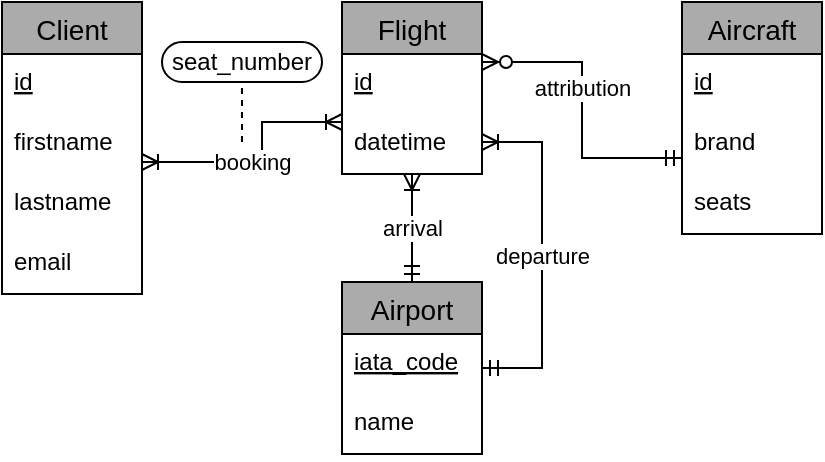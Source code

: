 <mxfile version="14.6.2" type="device"><diagram id="BY133FF9ZBKISGKfQV_6" name="Page-1"><mxGraphModel dx="1210" dy="450" grid="1" gridSize="10" guides="1" tooltips="1" connect="1" arrows="1" fold="1" page="0" pageScale="1" pageWidth="827" pageHeight="1169" math="0" shadow="0"><root><mxCell id="0"/><mxCell id="1" parent="0"/><mxCell id="5" value="booking" style="edgeStyle=orthogonalEdgeStyle;rounded=0;orthogonalLoop=1;jettySize=auto;html=1;startArrow=ERoneToMany;startFill=0;endArrow=ERoneToMany;endFill=0;" parent="1" source="6vaH_LIjCk9EAw5vriC7-20" target="6vaH_LIjCk9EAw5vriC7-45" edge="1"><mxGeometry x="0.088" relative="1" as="geometry"><Array as="points"><mxPoint x="120" y="180"/><mxPoint x="120" y="200"/></Array><mxPoint as="offset"/></mxGeometry></mxCell><mxCell id="6vaH_LIjCk9EAw5vriC7-20" value="Flight" style="swimlane;fontStyle=0;childLayout=stackLayout;horizontal=1;startSize=26;horizontalStack=0;resizeParent=1;resizeParentMax=0;resizeLast=0;collapsible=1;marginBottom=0;align=center;fontSize=14;fillColor=#ABABAB;" parent="1" vertex="1"><mxGeometry x="160" y="120" width="70" height="86" as="geometry"/></mxCell><mxCell id="6vaH_LIjCk9EAw5vriC7-21" value="id" style="text;strokeColor=none;fillColor=none;spacingLeft=4;spacingRight=4;overflow=hidden;rotatable=0;points=[[0,0.5],[1,0.5]];portConstraint=eastwest;fontSize=12;fontStyle=4" parent="6vaH_LIjCk9EAw5vriC7-20" vertex="1"><mxGeometry y="26" width="70" height="30" as="geometry"/></mxCell><mxCell id="6vaH_LIjCk9EAw5vriC7-22" value="datetime" style="text;strokeColor=none;fillColor=none;spacingLeft=4;spacingRight=4;overflow=hidden;rotatable=0;points=[[0,0.5],[1,0.5]];portConstraint=eastwest;fontSize=12;" parent="6vaH_LIjCk9EAw5vriC7-20" vertex="1"><mxGeometry y="56" width="70" height="30" as="geometry"/></mxCell><mxCell id="6vaH_LIjCk9EAw5vriC7-45" value="Client" style="swimlane;fontStyle=0;childLayout=stackLayout;horizontal=1;startSize=26;horizontalStack=0;resizeParent=1;resizeParentMax=0;resizeLast=0;collapsible=1;marginBottom=0;align=center;fontSize=14;fillColor=#ABABAB;" parent="1" vertex="1"><mxGeometry x="-10" y="120" width="70" height="146" as="geometry"/></mxCell><mxCell id="6vaH_LIjCk9EAw5vriC7-46" value="id" style="text;strokeColor=none;fillColor=none;spacingLeft=4;spacingRight=4;overflow=hidden;rotatable=0;points=[[0,0.5],[1,0.5]];portConstraint=eastwest;fontSize=12;fontStyle=4" parent="6vaH_LIjCk9EAw5vriC7-45" vertex="1"><mxGeometry y="26" width="70" height="30" as="geometry"/></mxCell><mxCell id="6vaH_LIjCk9EAw5vriC7-47" value="firstname" style="text;strokeColor=none;fillColor=none;spacingLeft=4;spacingRight=4;overflow=hidden;rotatable=0;points=[[0,0.5],[1,0.5]];portConstraint=eastwest;fontSize=12;" parent="6vaH_LIjCk9EAw5vriC7-45" vertex="1"><mxGeometry y="56" width="70" height="30" as="geometry"/></mxCell><mxCell id="6vaH_LIjCk9EAw5vriC7-48" value="lastname" style="text;strokeColor=none;fillColor=none;spacingLeft=4;spacingRight=4;overflow=hidden;rotatable=0;points=[[0,0.5],[1,0.5]];portConstraint=eastwest;fontSize=12;" parent="6vaH_LIjCk9EAw5vriC7-45" vertex="1"><mxGeometry y="86" width="70" height="30" as="geometry"/></mxCell><mxCell id="10" value="email" style="text;strokeColor=none;fillColor=none;spacingLeft=4;spacingRight=4;overflow=hidden;rotatable=0;points=[[0,0.5],[1,0.5]];portConstraint=eastwest;fontSize=12;" parent="6vaH_LIjCk9EAw5vriC7-45" vertex="1"><mxGeometry y="116" width="70" height="30" as="geometry"/></mxCell><mxCell id="6vaH_LIjCk9EAw5vriC7-51" value="&lt;div&gt;seat_number&lt;/div&gt;" style="rounded=1;whiteSpace=wrap;html=1;labelBackgroundColor=none;fontColor=#000000;fillColor=#FFFFFF;arcSize=50;" parent="1" vertex="1"><mxGeometry x="70" y="140" width="80" height="20" as="geometry"/></mxCell><mxCell id="66_w6z52INA4_jIk-4sh-8" value="" style="endArrow=none;dashed=1;html=1;" parent="1" edge="1"><mxGeometry width="50" height="50" relative="1" as="geometry"><mxPoint x="110" y="190" as="sourcePoint"/><mxPoint x="110" y="160" as="targetPoint"/></mxGeometry></mxCell><mxCell id="8" value="departure" style="edgeStyle=orthogonalEdgeStyle;rounded=0;orthogonalLoop=1;jettySize=auto;html=1;endArrow=ERoneToMany;endFill=0;startArrow=ERmandOne;startFill=0;" parent="1" source="2" target="6vaH_LIjCk9EAw5vriC7-20" edge="1"><mxGeometry relative="1" as="geometry"><Array as="points"><mxPoint x="260" y="303"/><mxPoint x="260" y="190"/></Array></mxGeometry></mxCell><mxCell id="9" value="arrival" style="edgeStyle=orthogonalEdgeStyle;rounded=0;orthogonalLoop=1;jettySize=auto;html=1;endArrow=ERoneToMany;endFill=0;startArrow=ERmandOne;startFill=0;" parent="1" source="2" target="6vaH_LIjCk9EAw5vriC7-20" edge="1"><mxGeometry relative="1" as="geometry"/></mxCell><mxCell id="2" value="Airport" style="swimlane;fontStyle=0;childLayout=stackLayout;horizontal=1;startSize=26;horizontalStack=0;resizeParent=1;resizeParentMax=0;resizeLast=0;collapsible=1;marginBottom=0;align=center;fontSize=14;fillColor=#ABABAB;" parent="1" vertex="1"><mxGeometry x="160" y="260" width="70" height="86" as="geometry"/></mxCell><mxCell id="3" value="iata_code" style="text;strokeColor=none;fillColor=none;spacingLeft=4;spacingRight=4;overflow=hidden;rotatable=0;points=[[0,0.5],[1,0.5]];portConstraint=eastwest;fontSize=12;fontStyle=4" parent="2" vertex="1"><mxGeometry y="26" width="70" height="30" as="geometry"/></mxCell><mxCell id="4" value="name" style="text;strokeColor=none;fillColor=none;spacingLeft=4;spacingRight=4;overflow=hidden;rotatable=0;points=[[0,0.5],[1,0.5]];portConstraint=eastwest;fontSize=12;" parent="2" vertex="1"><mxGeometry y="56" width="70" height="30" as="geometry"/></mxCell><mxCell id="19" value="attribution" style="edgeStyle=orthogonalEdgeStyle;rounded=0;orthogonalLoop=1;jettySize=auto;html=1;endArrow=ERzeroToMany;endFill=1;startArrow=ERmandOne;startFill=0;" parent="1" source="16" target="6vaH_LIjCk9EAw5vriC7-20" edge="1"><mxGeometry x="0.149" relative="1" as="geometry"><Array as="points"><mxPoint x="280" y="198"/><mxPoint x="280" y="150"/></Array><mxPoint as="offset"/></mxGeometry></mxCell><mxCell id="16" value="Aircraft" style="swimlane;fontStyle=0;childLayout=stackLayout;horizontal=1;startSize=26;horizontalStack=0;resizeParent=1;resizeParentMax=0;resizeLast=0;collapsible=1;marginBottom=0;align=center;fontSize=14;fillColor=#ABABAB;" parent="1" vertex="1"><mxGeometry x="330" y="120" width="70" height="116" as="geometry"/></mxCell><mxCell id="17" value="id" style="text;strokeColor=none;fillColor=none;spacingLeft=4;spacingRight=4;overflow=hidden;rotatable=0;points=[[0,0.5],[1,0.5]];portConstraint=eastwest;fontSize=12;fontStyle=4" parent="16" vertex="1"><mxGeometry y="26" width="70" height="30" as="geometry"/></mxCell><mxCell id="18" value="brand" style="text;strokeColor=none;fillColor=none;spacingLeft=4;spacingRight=4;overflow=hidden;rotatable=0;points=[[0,0.5],[1,0.5]];portConstraint=eastwest;fontSize=12;" parent="16" vertex="1"><mxGeometry y="56" width="70" height="30" as="geometry"/></mxCell><mxCell id="20" value="seats" style="text;strokeColor=none;fillColor=none;spacingLeft=4;spacingRight=4;overflow=hidden;rotatable=0;points=[[0,0.5],[1,0.5]];portConstraint=eastwest;fontSize=12;" parent="16" vertex="1"><mxGeometry y="86" width="70" height="30" as="geometry"/></mxCell></root></mxGraphModel></diagram></mxfile>